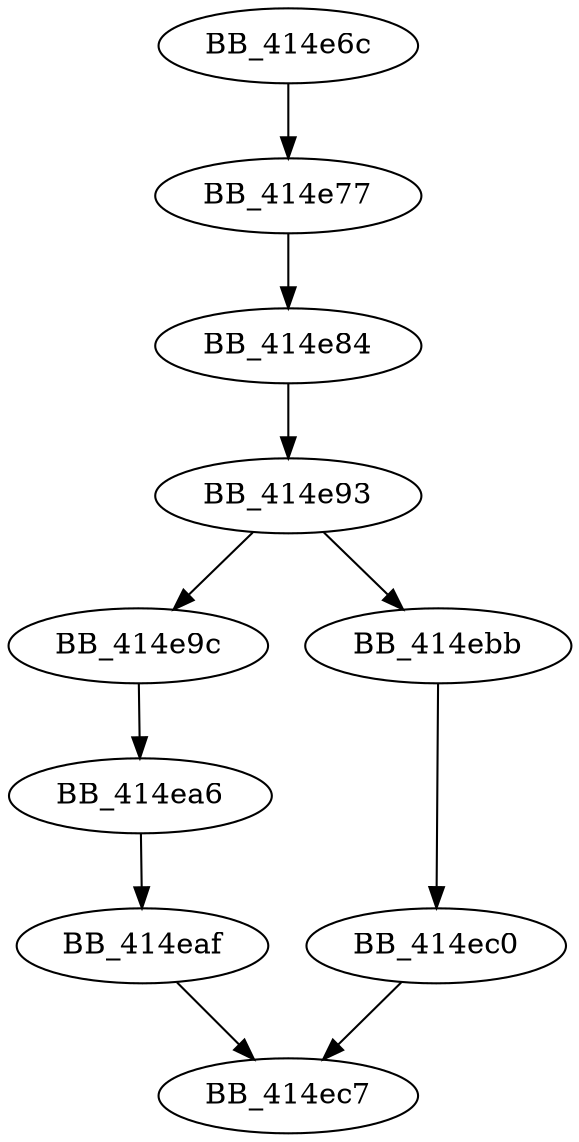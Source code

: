 DiGraph __Getctype{
BB_414e6c->BB_414e77
BB_414e77->BB_414e84
BB_414e84->BB_414e93
BB_414e93->BB_414e9c
BB_414e93->BB_414ebb
BB_414e9c->BB_414ea6
BB_414ea6->BB_414eaf
BB_414eaf->BB_414ec7
BB_414ebb->BB_414ec0
BB_414ec0->BB_414ec7
}
